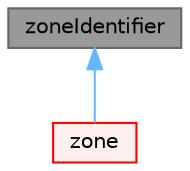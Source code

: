 digraph "zoneIdentifier"
{
 // LATEX_PDF_SIZE
  bgcolor="transparent";
  edge [fontname=Helvetica,fontsize=10,labelfontname=Helvetica,labelfontsize=10];
  node [fontname=Helvetica,fontsize=10,shape=box,height=0.2,width=0.4];
  Node1 [id="Node000001",label="zoneIdentifier",height=0.2,width=0.4,color="gray40", fillcolor="grey60", style="filled", fontcolor="black",tooltip="Identifies a mesh zone by name and index, with optional physical type and group information."];
  Node1 -> Node2 [id="edge1_Node000001_Node000002",dir="back",color="steelblue1",style="solid",tooltip=" "];
  Node2 [id="Node000002",label="zone",height=0.2,width=0.4,color="red", fillcolor="#FFF0F0", style="filled",URL="$classFoam_1_1zone.html",tooltip="Base class for mesh zones."];
}
